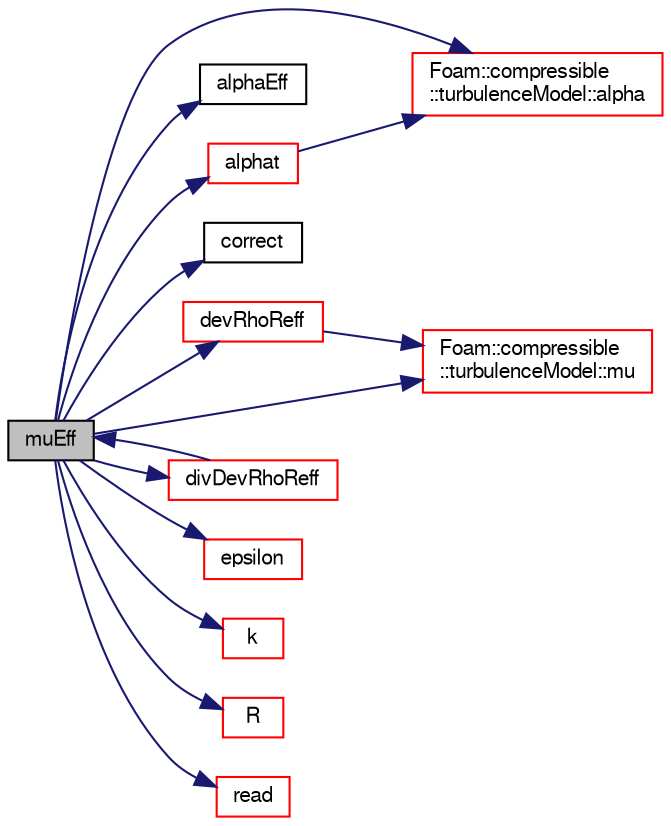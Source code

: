 digraph "muEff"
{
  bgcolor="transparent";
  edge [fontname="FreeSans",fontsize="10",labelfontname="FreeSans",labelfontsize="10"];
  node [fontname="FreeSans",fontsize="10",shape=record];
  rankdir="LR";
  Node18 [label="muEff",height=0.2,width=0.4,color="black", fillcolor="grey75", style="filled", fontcolor="black"];
  Node18 -> Node19 [color="midnightblue",fontsize="10",style="solid",fontname="FreeSans"];
  Node19 [label="Foam::compressible\l::turbulenceModel::alpha",height=0.2,width=0.4,color="red",URL="$a30818.html#abac719d171915a1f65d16bb812737380",tooltip="Return the laminar thermal conductivity. "];
  Node18 -> Node24 [color="midnightblue",fontsize="10",style="solid",fontname="FreeSans"];
  Node24 [label="alphaEff",height=0.2,width=0.4,color="black",URL="$a30742.html#acdaf73865da99710a39b895f8c10b339",tooltip="Return the effective turbulent thermal diffusivity,. "];
  Node18 -> Node25 [color="midnightblue",fontsize="10",style="solid",fontname="FreeSans"];
  Node25 [label="alphat",height=0.2,width=0.4,color="red",URL="$a30742.html#ac0800e478ad09a1af8d15f47c088a646",tooltip="Return the turbulence thermal diffusivity, i.e. 0 for laminar flow. "];
  Node25 -> Node19 [color="midnightblue",fontsize="10",style="solid",fontname="FreeSans"];
  Node18 -> Node28 [color="midnightblue",fontsize="10",style="solid",fontname="FreeSans"];
  Node28 [label="correct",height=0.2,width=0.4,color="black",URL="$a30742.html#a3ae44b28050c3aa494c1d8e18cf618c1",tooltip="Correct the laminar viscosity. "];
  Node18 -> Node29 [color="midnightblue",fontsize="10",style="solid",fontname="FreeSans"];
  Node29 [label="devRhoReff",height=0.2,width=0.4,color="red",URL="$a30742.html#aef94ed444c2b8b4b333665ea4792d692",tooltip="Return the effective stress tensor, i.e. the laminar stress. "];
  Node29 -> Node30 [color="midnightblue",fontsize="10",style="solid",fontname="FreeSans"];
  Node30 [label="Foam::compressible\l::turbulenceModel::mu",height=0.2,width=0.4,color="red",URL="$a30818.html#a54025d7e9635694b562bfb981e31e6da",tooltip="Return the laminar viscosity. "];
  Node18 -> Node40 [color="midnightblue",fontsize="10",style="solid",fontname="FreeSans"];
  Node40 [label="divDevRhoReff",height=0.2,width=0.4,color="red",URL="$a30742.html#aa12adb63c23514f99452c7c05b5b4cbc",tooltip="Return the source term for the momentum equation. "];
  Node40 -> Node18 [color="midnightblue",fontsize="10",style="solid",fontname="FreeSans"];
  Node18 -> Node341 [color="midnightblue",fontsize="10",style="solid",fontname="FreeSans"];
  Node341 [label="epsilon",height=0.2,width=0.4,color="red",URL="$a30742.html#a7593db4148b0ba5155861a0292ec9c32",tooltip="Return the turbulence kinetic energy dissipation rate,. "];
  Node18 -> Node343 [color="midnightblue",fontsize="10",style="solid",fontname="FreeSans"];
  Node343 [label="k",height=0.2,width=0.4,color="red",URL="$a30742.html#a2e01d66cd4db498fd5e869ea66925978",tooltip="Return the turbulence kinetic energy, i.e. 0 for laminar flow. "];
  Node18 -> Node30 [color="midnightblue",fontsize="10",style="solid",fontname="FreeSans"];
  Node18 -> Node344 [color="midnightblue",fontsize="10",style="solid",fontname="FreeSans"];
  Node344 [label="R",height=0.2,width=0.4,color="red",URL="$a30742.html#a89520ba1b936e6ffed0baac06d42349b",tooltip="Return the Reynolds stress tensor, i.e. 0 for laminar flow. "];
  Node18 -> Node345 [color="midnightblue",fontsize="10",style="solid",fontname="FreeSans"];
  Node345 [label="read",height=0.2,width=0.4,color="red",URL="$a30742.html#af816873151ddb0126e98bb2f914d8ed5",tooltip="Read RASProperties dictionary. "];
}
